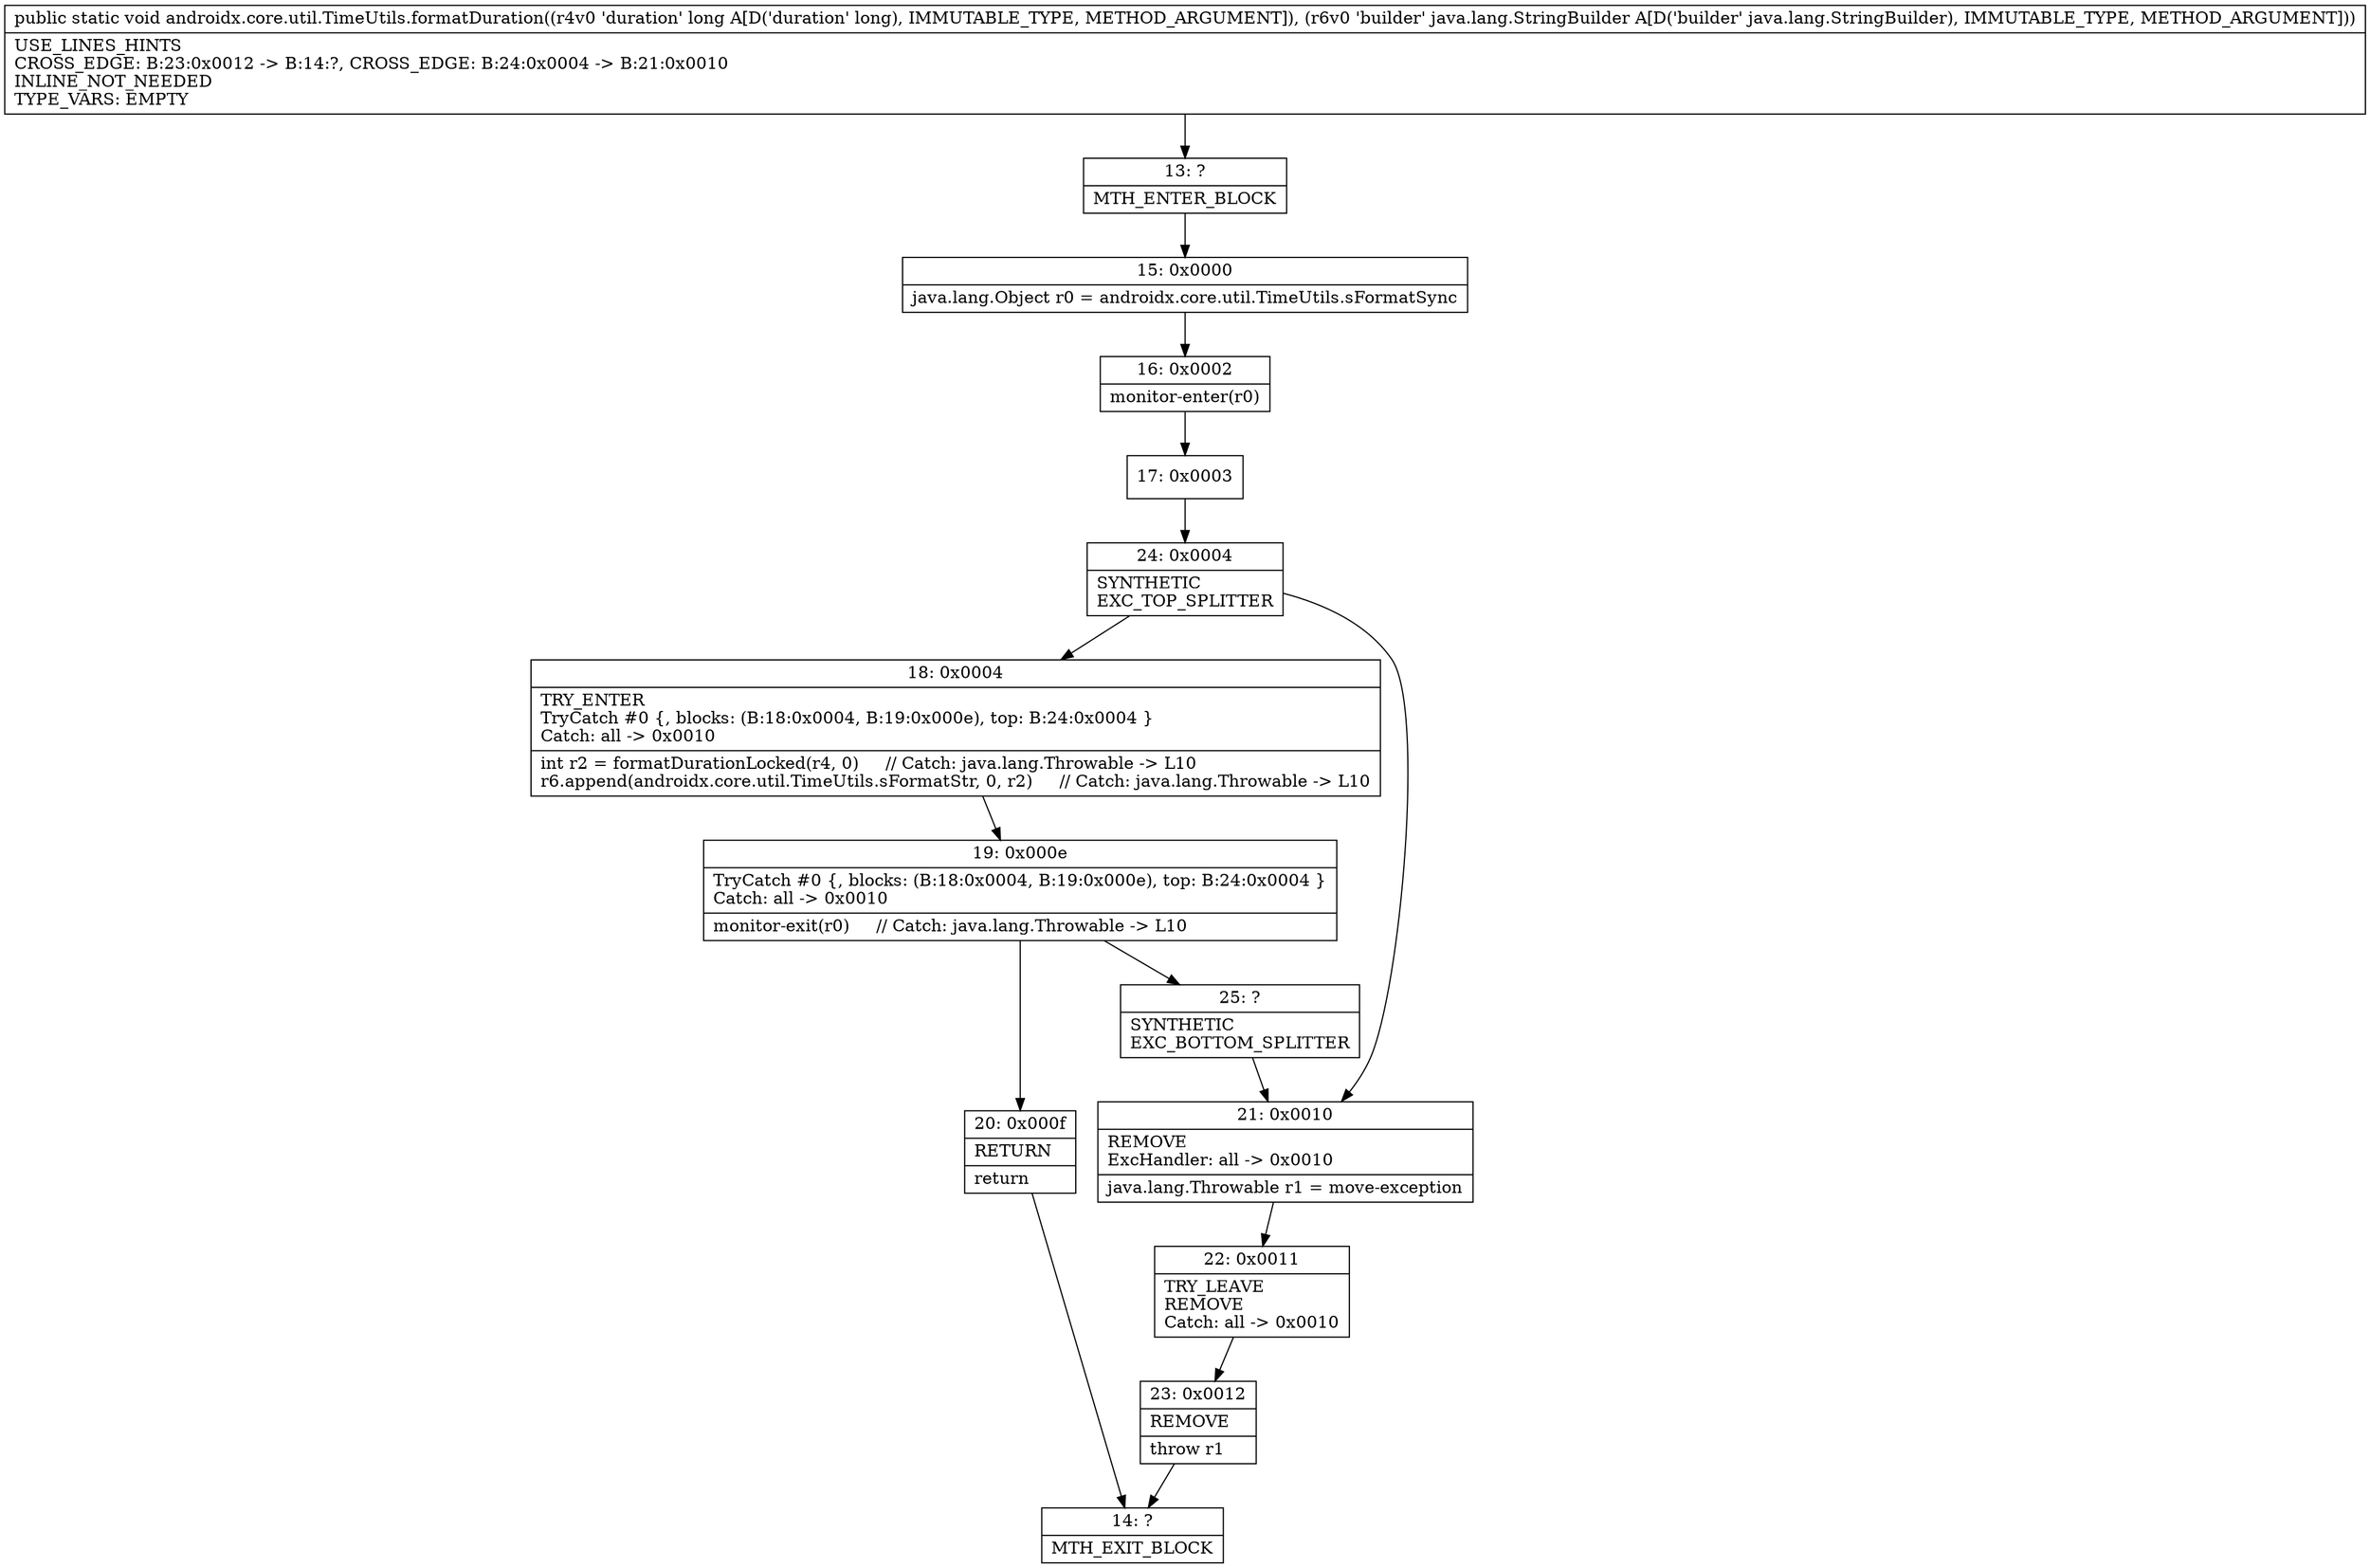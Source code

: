 digraph "CFG forandroidx.core.util.TimeUtils.formatDuration(JLjava\/lang\/StringBuilder;)V" {
Node_13 [shape=record,label="{13\:\ ?|MTH_ENTER_BLOCK\l}"];
Node_15 [shape=record,label="{15\:\ 0x0000|java.lang.Object r0 = androidx.core.util.TimeUtils.sFormatSync\l}"];
Node_16 [shape=record,label="{16\:\ 0x0002|monitor\-enter(r0)\l}"];
Node_17 [shape=record,label="{17\:\ 0x0003}"];
Node_24 [shape=record,label="{24\:\ 0x0004|SYNTHETIC\lEXC_TOP_SPLITTER\l}"];
Node_18 [shape=record,label="{18\:\ 0x0004|TRY_ENTER\lTryCatch #0 \{, blocks: (B:18:0x0004, B:19:0x000e), top: B:24:0x0004 \}\lCatch: all \-\> 0x0010\l|int r2 = formatDurationLocked(r4, 0)     \/\/ Catch: java.lang.Throwable \-\> L10\lr6.append(androidx.core.util.TimeUtils.sFormatStr, 0, r2)     \/\/ Catch: java.lang.Throwable \-\> L10\l}"];
Node_19 [shape=record,label="{19\:\ 0x000e|TryCatch #0 \{, blocks: (B:18:0x0004, B:19:0x000e), top: B:24:0x0004 \}\lCatch: all \-\> 0x0010\l|monitor\-exit(r0)     \/\/ Catch: java.lang.Throwable \-\> L10\l}"];
Node_20 [shape=record,label="{20\:\ 0x000f|RETURN\l|return\l}"];
Node_14 [shape=record,label="{14\:\ ?|MTH_EXIT_BLOCK\l}"];
Node_25 [shape=record,label="{25\:\ ?|SYNTHETIC\lEXC_BOTTOM_SPLITTER\l}"];
Node_21 [shape=record,label="{21\:\ 0x0010|REMOVE\lExcHandler: all \-\> 0x0010\l|java.lang.Throwable r1 = move\-exception\l}"];
Node_22 [shape=record,label="{22\:\ 0x0011|TRY_LEAVE\lREMOVE\lCatch: all \-\> 0x0010\l}"];
Node_23 [shape=record,label="{23\:\ 0x0012|REMOVE\l|throw r1\l}"];
MethodNode[shape=record,label="{public static void androidx.core.util.TimeUtils.formatDuration((r4v0 'duration' long A[D('duration' long), IMMUTABLE_TYPE, METHOD_ARGUMENT]), (r6v0 'builder' java.lang.StringBuilder A[D('builder' java.lang.StringBuilder), IMMUTABLE_TYPE, METHOD_ARGUMENT]))  | USE_LINES_HINTS\lCROSS_EDGE: B:23:0x0012 \-\> B:14:?, CROSS_EDGE: B:24:0x0004 \-\> B:21:0x0010\lINLINE_NOT_NEEDED\lTYPE_VARS: EMPTY\l}"];
MethodNode -> Node_13;Node_13 -> Node_15;
Node_15 -> Node_16;
Node_16 -> Node_17;
Node_17 -> Node_24;
Node_24 -> Node_18;
Node_24 -> Node_21;
Node_18 -> Node_19;
Node_19 -> Node_20;
Node_19 -> Node_25;
Node_20 -> Node_14;
Node_25 -> Node_21;
Node_21 -> Node_22;
Node_22 -> Node_23;
Node_23 -> Node_14;
}

